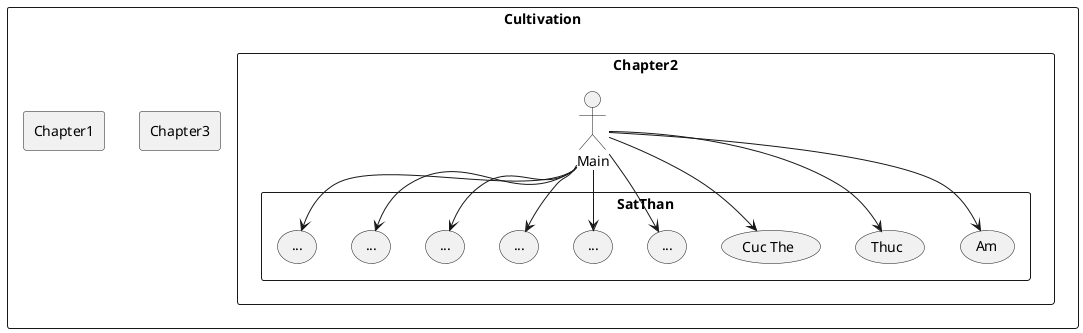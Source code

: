 @startuml TestCodex
skinparam BackgroundColor transparent
skinparam componentStyle rectangle

component Cultivation {
component Chapter3 {
}

component Chapter2 {
  actor Main as A
  rectangle SatThan {
  usecase "Am" as st1
  usecase "Thuc" as st2
  usecase "Cuc The" as st3
  usecase "..." as st4
  usecase "..." as st5
  usecase "..." as st6
  usecase "..." as st7
  usecase "..." as st8
  usecase "..." as st9
  }
  A --> st1
  A --> st2
  A --> st3
  A --> st4
  A --> st5
  A --> st6
  A --> st7
  A --> st8
  A --> st9
}

component Chapter1 {
}
}
@enduml
'    component "A.1" {
' }
'    component A.44 {
'       [A4.1]
' }
'    component "A.2"
'    [A.3]
'    component A.5 [
' A.5] 
'    component A.6 [
' ]
